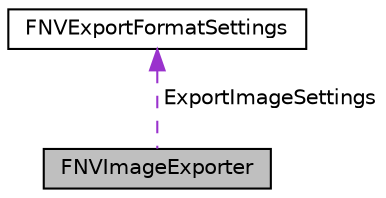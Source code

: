 digraph "FNVImageExporter"
{
  edge [fontname="Helvetica",fontsize="10",labelfontname="Helvetica",labelfontsize="10"];
  node [fontname="Helvetica",fontsize="10",shape=record];
  Node1 [label="FNVImageExporter",height=0.2,width=0.4,color="black", fillcolor="grey75", style="filled", fontcolor="black"];
  Node2 -> Node1 [dir="back",color="darkorchid3",fontsize="10",style="dashed",label=" ExportImageSettings" ,fontname="Helvetica"];
  Node2 [label="FNVExportFormatSettings",height=0.2,width=0.4,color="black", fillcolor="white", style="filled",URL="$struct_f_n_v_export_format_settings.html"];
}
